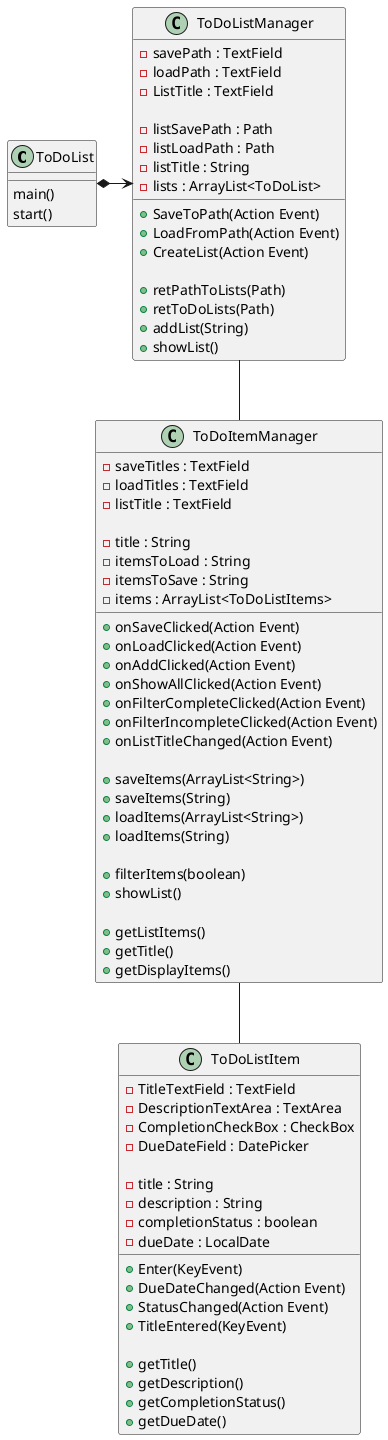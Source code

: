  @startuml
'https://plantuml.com/class-diagram
class ToDoList{
    main()
    start()
}
class ToDoListManager {
    - savePath : TextField
    - loadPath : TextField
    - ListTitle : TextField

    - listSavePath : Path
    - listLoadPath : Path
    - listTitle : String
    - lists : ArrayList<ToDoList>

    + SaveToPath(Action Event)
    + LoadFromPath(Action Event)
    + CreateList(Action Event)

    + retPathToLists(Path)
    + retToDoLists(Path)
    + addList(String)
    + showList()
}
class ToDoItemManager {
    - saveTitles : TextField
    - loadTitles : TextField
    - listTitle : TextField

    - title : String
    - itemsToLoad : String
    - itemsToSave : String
    - items : ArrayList<ToDoListItems>

    + onSaveClicked(Action Event)
    + onLoadClicked(Action Event)
    + onAddClicked(Action Event)
    + onShowAllClicked(Action Event)
    + onFilterCompleteClicked(Action Event)
    + onFilterIncompleteClicked(Action Event)
    + onListTitleChanged(Action Event)

    + saveItems(ArrayList<String>)
    + saveItems(String)
    + loadItems(ArrayList<String>)
    + loadItems(String)

    + filterItems(boolean)
    + showList()

    + getListItems()
    + getTitle()
    + getDisplayItems()
}
class ToDoListItem {
        - TitleTextField : TextField
        - DescriptionTextArea : TextArea
        - CompletionCheckBox : CheckBox
        - DueDateField : DatePicker

        - title : String
        - description : String
        - completionStatus : boolean
        - dueDate : LocalDate

        + Enter(KeyEvent)
        + DueDateChanged(Action Event)
        + StatusChanged(Action Event)
        + TitleEntered(KeyEvent)

        + getTitle()
        + getDescription()
        + getCompletionStatus()
        + getDueDate()
}
ToDoList *-> ToDoListManager
ToDoListManager -- ToDoItemManager
ToDoItemManager -- ToDoListItem

@enduml